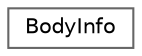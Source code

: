 digraph "Graphical Class Hierarchy"
{
 // INTERACTIVE_SVG=YES
 // LATEX_PDF_SIZE
  bgcolor="transparent";
  edge [fontname=Helvetica,fontsize=10,labelfontname=Helvetica,labelfontsize=10];
  node [fontname=Helvetica,fontsize=10,shape=box,height=0.2,width=0.4];
  rankdir="LR";
  Node0 [label="BodyInfo",height=0.2,width=0.4,color="grey40", fillcolor="white", style="filled",URL="$db/dab/struct_body_info.html",tooltip="Data associated with description found in the body."];
}
